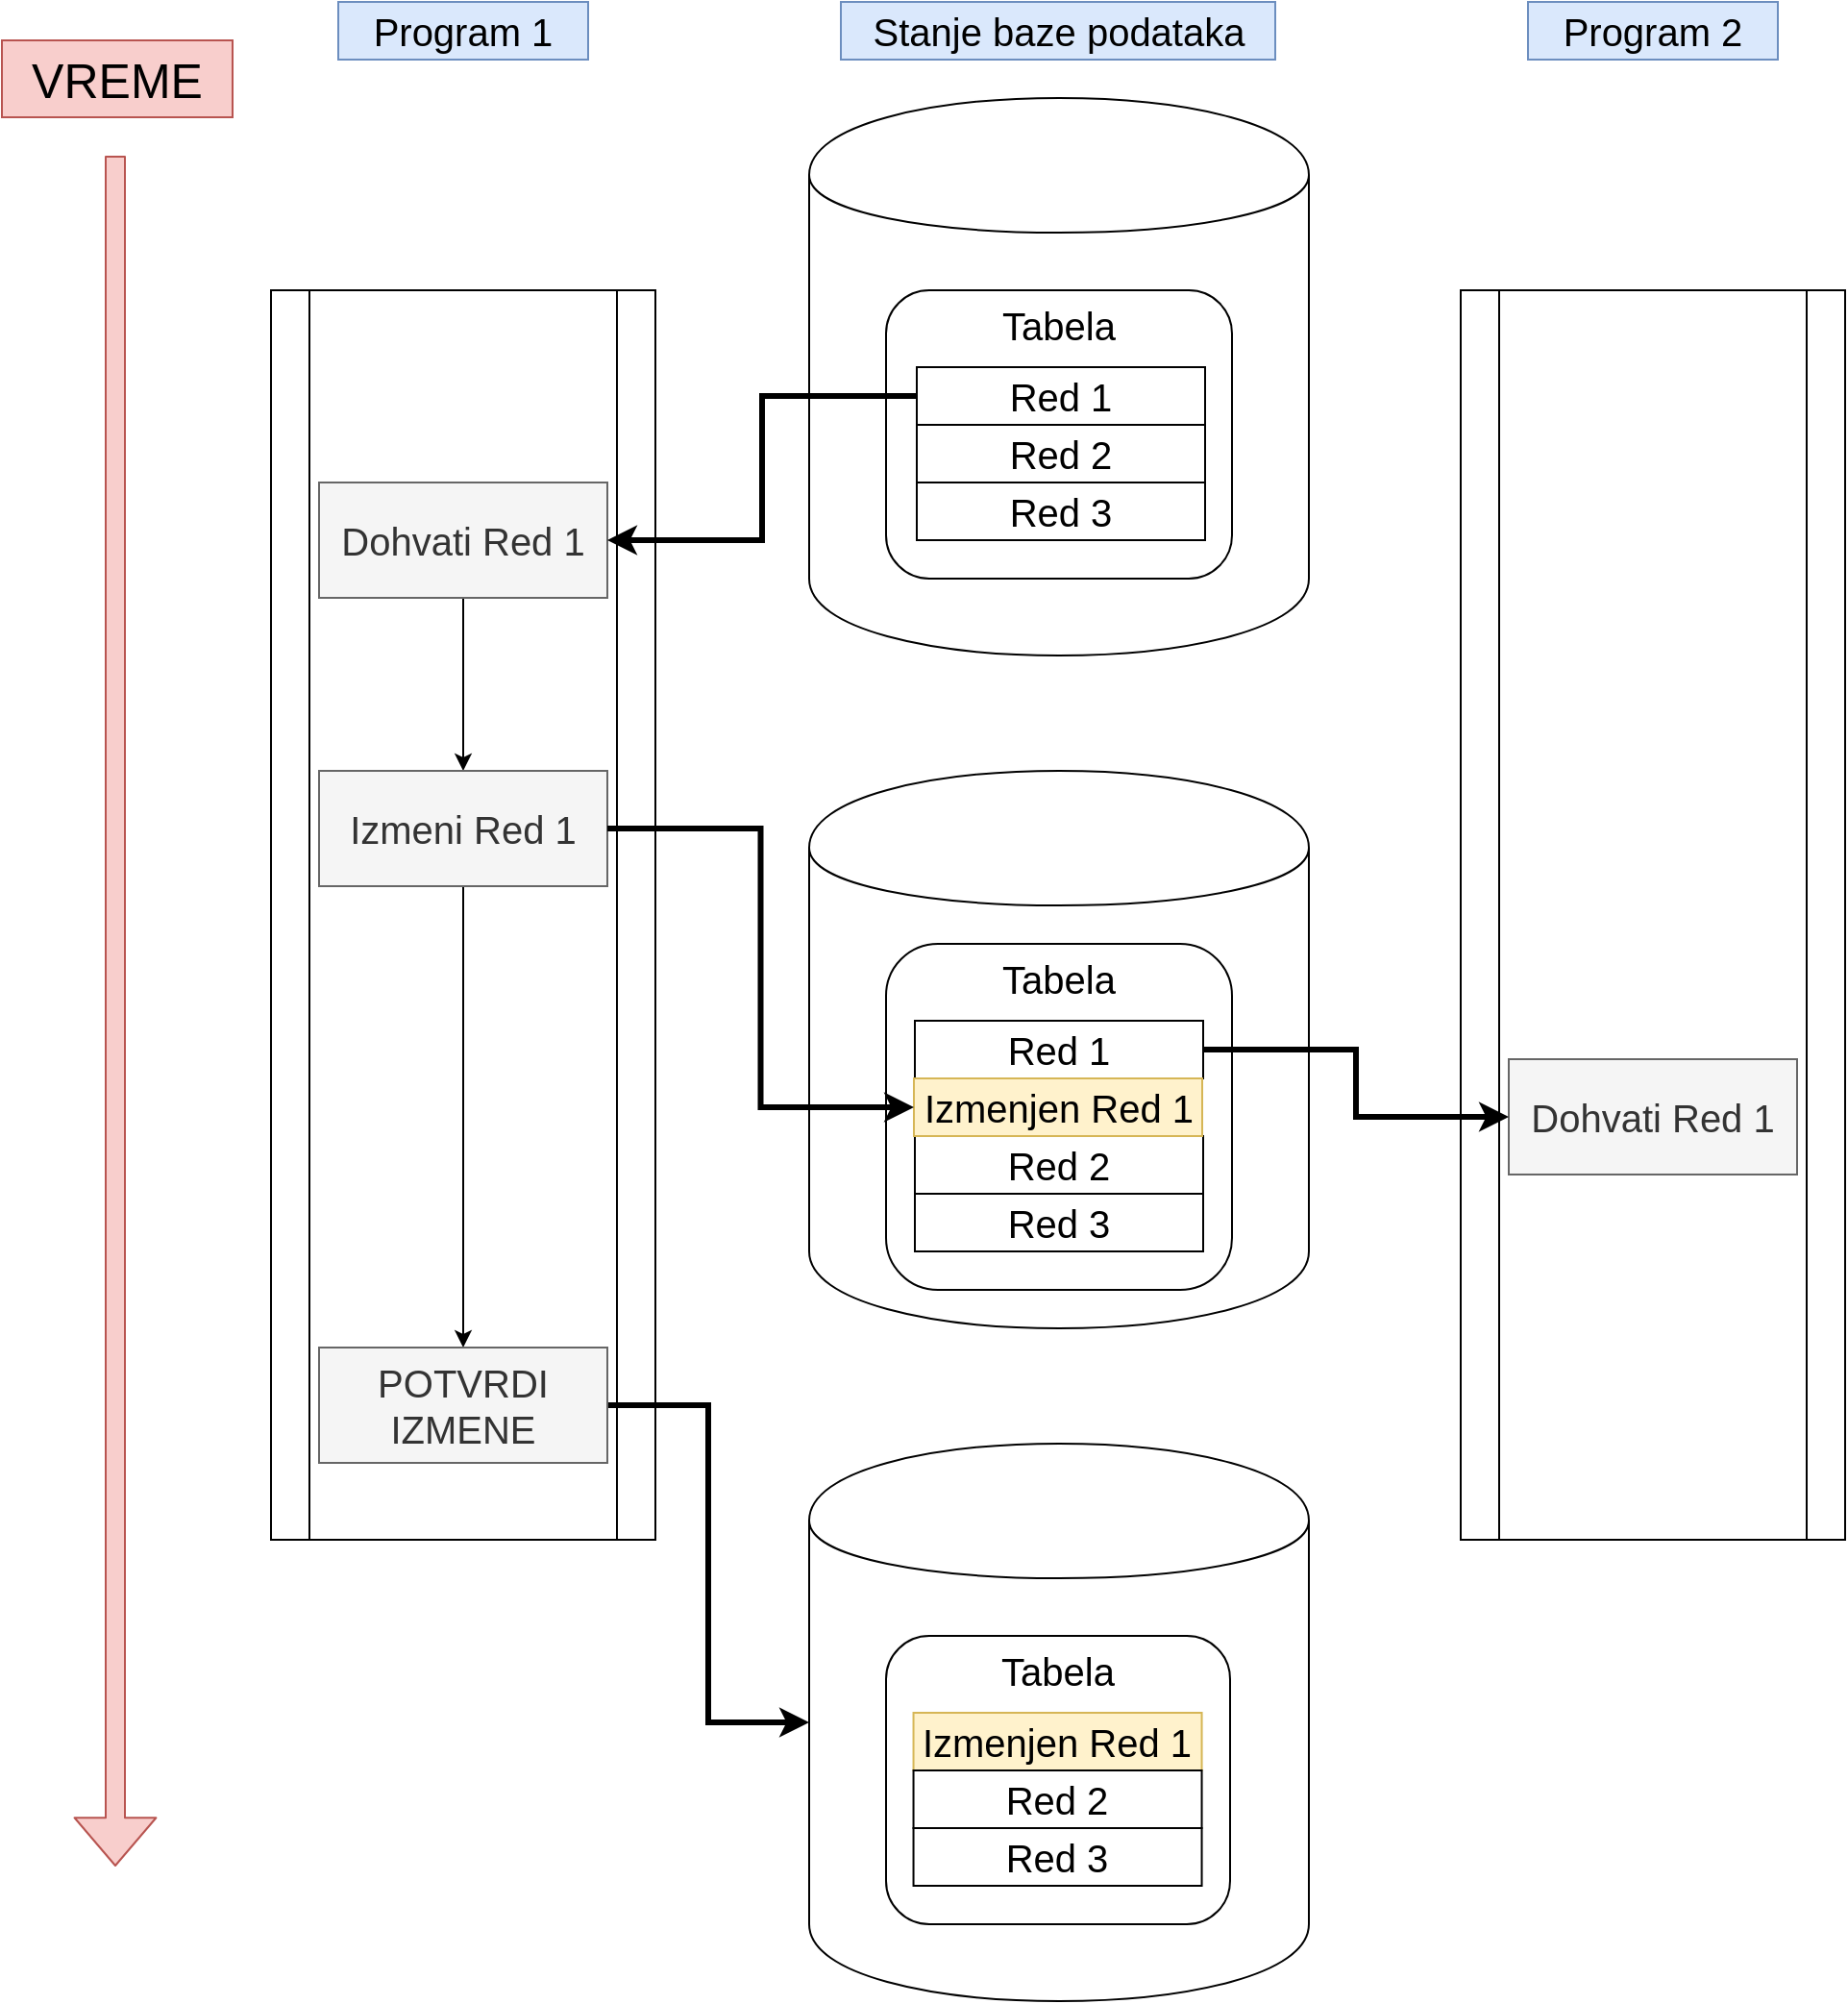 <mxfile version="11.3.0" type="device" pages="1"><diagram id="J8XDwqtPJ2iqr0Ut4vWG" name="Page-1"><mxGraphModel dx="1551" dy="1151" grid="1" gridSize="10" guides="1" tooltips="1" connect="1" arrows="1" fold="1" page="1" pageScale="1" pageWidth="850" pageHeight="1100" math="0" shadow="0"><root><mxCell id="0"/><mxCell id="1" parent="0"/><mxCell id="MhXfpCFOzw-qpu2R7O6C-17" value="" style="shape=process;whiteSpace=wrap;html=1;backgroundOutline=1;verticalAlign=top;fontSize=20;" vertex="1" parent="1"><mxGeometry x="230" y="200" width="200" height="650" as="geometry"/></mxCell><mxCell id="MhXfpCFOzw-qpu2R7O6C-35" style="edgeStyle=orthogonalEdgeStyle;rounded=0;orthogonalLoop=1;jettySize=auto;html=1;exitX=0.5;exitY=1;exitDx=0;exitDy=0;entryX=0.5;entryY=0;entryDx=0;entryDy=0;fontSize=20;" edge="1" parent="1" source="MhXfpCFOzw-qpu2R7O6C-18" target="MhXfpCFOzw-qpu2R7O6C-19"><mxGeometry relative="1" as="geometry"/></mxCell><mxCell id="MhXfpCFOzw-qpu2R7O6C-18" value="Dohvati Red 1" style="text;html=1;strokeColor=#666666;fillColor=#f5f5f5;align=center;verticalAlign=middle;whiteSpace=wrap;rounded=0;fontColor=#333333;fontSize=20;" vertex="1" parent="1"><mxGeometry x="255" y="300" width="150" height="60" as="geometry"/></mxCell><mxCell id="MhXfpCFOzw-qpu2R7O6C-48" style="edgeStyle=orthogonalEdgeStyle;rounded=0;orthogonalLoop=1;jettySize=auto;html=1;exitX=0.5;exitY=1;exitDx=0;exitDy=0;entryX=0.5;entryY=0;entryDx=0;entryDy=0;fontSize=20;" edge="1" parent="1" source="MhXfpCFOzw-qpu2R7O6C-19" target="MhXfpCFOzw-qpu2R7O6C-39"><mxGeometry relative="1" as="geometry"/></mxCell><mxCell id="MhXfpCFOzw-qpu2R7O6C-19" value="Izmeni Red 1" style="text;html=1;strokeColor=#666666;fillColor=#f5f5f5;align=center;verticalAlign=middle;whiteSpace=wrap;rounded=0;fontColor=#333333;fontSize=20;" vertex="1" parent="1"><mxGeometry x="255" y="450" width="150" height="60" as="geometry"/></mxCell><mxCell id="MhXfpCFOzw-qpu2R7O6C-20" value="" style="shape=process;whiteSpace=wrap;html=1;backgroundOutline=1;verticalAlign=top;fontSize=20;" vertex="1" parent="1"><mxGeometry x="849" y="200" width="200" height="650" as="geometry"/></mxCell><mxCell id="MhXfpCFOzw-qpu2R7O6C-21" value="Dohvati Red 1" style="text;html=1;strokeColor=#666666;fillColor=#f5f5f5;align=center;verticalAlign=middle;whiteSpace=wrap;rounded=0;fontColor=#333333;fontSize=20;" vertex="1" parent="1"><mxGeometry x="874" y="600" width="150" height="60" as="geometry"/></mxCell><mxCell id="MhXfpCFOzw-qpu2R7O6C-2" value="Stanje baze podataka" style="text;html=1;strokeColor=#6c8ebf;fillColor=#dae8fc;align=center;verticalAlign=middle;whiteSpace=wrap;rounded=0;fontSize=20;" vertex="1" parent="1"><mxGeometry x="526.5" y="50" width="226" height="30" as="geometry"/></mxCell><mxCell id="MhXfpCFOzw-qpu2R7O6C-24" value="Program 1" style="text;html=1;strokeColor=#6c8ebf;fillColor=#dae8fc;align=center;verticalAlign=middle;whiteSpace=wrap;rounded=0;fontSize=20;" vertex="1" parent="1"><mxGeometry x="265" y="50" width="130" height="30" as="geometry"/></mxCell><mxCell id="MhXfpCFOzw-qpu2R7O6C-25" value="Program 2" style="text;html=1;strokeColor=#6c8ebf;fillColor=#dae8fc;align=center;verticalAlign=middle;whiteSpace=wrap;rounded=0;fontSize=20;" vertex="1" parent="1"><mxGeometry x="884" y="50" width="130" height="30" as="geometry"/></mxCell><mxCell id="MhXfpCFOzw-qpu2R7O6C-47" style="edgeStyle=orthogonalEdgeStyle;rounded=0;orthogonalLoop=1;jettySize=auto;html=1;exitX=1;exitY=0.5;exitDx=0;exitDy=0;entryX=0;entryY=0.5;entryDx=0;entryDy=0;fontSize=20;strokeWidth=3;" edge="1" parent="1" source="MhXfpCFOzw-qpu2R7O6C-39" target="MhXfpCFOzw-qpu2R7O6C-41"><mxGeometry relative="1" as="geometry"/></mxCell><mxCell id="MhXfpCFOzw-qpu2R7O6C-39" value="POTVRDI IZMENE" style="text;html=1;strokeColor=#666666;fillColor=#f5f5f5;align=center;verticalAlign=middle;whiteSpace=wrap;rounded=0;fontColor=#333333;fontSize=20;" vertex="1" parent="1"><mxGeometry x="255" y="750" width="150" height="60" as="geometry"/></mxCell><mxCell id="MhXfpCFOzw-qpu2R7O6C-49" value="" style="shape=flexArrow;endArrow=classic;html=1;fontSize=17;fillColor=#f8cecc;strokeColor=#b85450;endWidth=31.429;endSize=7.957;" edge="1" parent="1"><mxGeometry width="50" height="50" relative="1" as="geometry"><mxPoint x="149" y="130" as="sourcePoint"/><mxPoint x="149" y="1020" as="targetPoint"/></mxGeometry></mxCell><mxCell id="MhXfpCFOzw-qpu2R7O6C-50" value="VREME" style="text;html=1;strokeColor=#b85450;fillColor=#f8cecc;align=center;verticalAlign=middle;whiteSpace=wrap;rounded=0;fontSize=25;" vertex="1" parent="1"><mxGeometry x="90" y="70" width="120" height="40" as="geometry"/></mxCell><mxCell id="MhXfpCFOzw-qpu2R7O6C-1" value="" style="shape=cylinder;whiteSpace=wrap;html=1;boundedLbl=1;backgroundOutline=1;verticalAlign=middle;labelPosition=center;verticalLabelPosition=middle;align=center;fontSize=20;" vertex="1" parent="1"><mxGeometry x="510" y="100" width="260" height="290" as="geometry"/></mxCell><mxCell id="MhXfpCFOzw-qpu2R7O6C-16" value="" style="group;fontSize=20;" vertex="1" connectable="0" parent="1"><mxGeometry x="550" y="200" width="180" height="150" as="geometry"/></mxCell><mxCell id="MhXfpCFOzw-qpu2R7O6C-8" value="Tabela" style="rounded=1;whiteSpace=wrap;html=1;verticalAlign=top;fontSize=20;" vertex="1" parent="MhXfpCFOzw-qpu2R7O6C-16"><mxGeometry width="180" height="150" as="geometry"/></mxCell><mxCell id="MhXfpCFOzw-qpu2R7O6C-4" value="Red 1" style="rounded=0;whiteSpace=wrap;html=1;fontSize=20;" vertex="1" parent="MhXfpCFOzw-qpu2R7O6C-16"><mxGeometry x="16" y="40" width="150" height="30" as="geometry"/></mxCell><mxCell id="MhXfpCFOzw-qpu2R7O6C-5" value="Red 2" style="rounded=0;whiteSpace=wrap;html=1;fontSize=20;" vertex="1" parent="MhXfpCFOzw-qpu2R7O6C-16"><mxGeometry x="16" y="70" width="150" height="30" as="geometry"/></mxCell><mxCell id="MhXfpCFOzw-qpu2R7O6C-6" value="Red 3" style="rounded=0;whiteSpace=wrap;html=1;fontSize=20;" vertex="1" parent="MhXfpCFOzw-qpu2R7O6C-16"><mxGeometry x="16" y="100" width="150" height="30" as="geometry"/></mxCell><mxCell id="MhXfpCFOzw-qpu2R7O6C-27" value="" style="shape=cylinder;whiteSpace=wrap;html=1;boundedLbl=1;backgroundOutline=1;verticalAlign=middle;labelPosition=center;verticalLabelPosition=middle;align=center;fontSize=20;" vertex="1" parent="1"><mxGeometry x="510" y="450" width="260" height="290" as="geometry"/></mxCell><mxCell id="MhXfpCFOzw-qpu2R7O6C-41" value="" style="shape=cylinder;whiteSpace=wrap;html=1;boundedLbl=1;backgroundOutline=1;verticalAlign=middle;labelPosition=center;verticalLabelPosition=middle;align=center;fontSize=20;" vertex="1" parent="1"><mxGeometry x="510" y="800" width="260" height="290" as="geometry"/></mxCell><mxCell id="MhXfpCFOzw-qpu2R7O6C-42" value="" style="group;fontSize=20;" vertex="1" connectable="0" parent="1"><mxGeometry x="550" y="900" width="180" height="150" as="geometry"/></mxCell><mxCell id="MhXfpCFOzw-qpu2R7O6C-43" value="Tabela" style="rounded=1;whiteSpace=wrap;html=1;verticalAlign=top;fontSize=20;" vertex="1" parent="MhXfpCFOzw-qpu2R7O6C-42"><mxGeometry width="179" height="150" as="geometry"/></mxCell><mxCell id="MhXfpCFOzw-qpu2R7O6C-44" value="Izmenjen Red 1" style="rounded=0;whiteSpace=wrap;html=1;fillColor=#fff2cc;strokeColor=#d6b656;fontSize=20;" vertex="1" parent="MhXfpCFOzw-qpu2R7O6C-42"><mxGeometry x="14.276" y="40" width="150" height="30" as="geometry"/></mxCell><mxCell id="MhXfpCFOzw-qpu2R7O6C-45" value="Red 2" style="rounded=0;whiteSpace=wrap;html=1;fontSize=20;" vertex="1" parent="MhXfpCFOzw-qpu2R7O6C-42"><mxGeometry x="14.276" y="70" width="150" height="30" as="geometry"/></mxCell><mxCell id="MhXfpCFOzw-qpu2R7O6C-46" value="Red 3" style="rounded=0;whiteSpace=wrap;html=1;fontSize=20;" vertex="1" parent="MhXfpCFOzw-qpu2R7O6C-42"><mxGeometry x="14.276" y="100" width="150" height="30" as="geometry"/></mxCell><mxCell id="MhXfpCFOzw-qpu2R7O6C-34" style="edgeStyle=orthogonalEdgeStyle;rounded=0;orthogonalLoop=1;jettySize=auto;html=1;exitX=0;exitY=0.5;exitDx=0;exitDy=0;entryX=1;entryY=0.5;entryDx=0;entryDy=0;fontSize=20;strokeWidth=3;" edge="1" parent="1" source="MhXfpCFOzw-qpu2R7O6C-4" target="MhXfpCFOzw-qpu2R7O6C-18"><mxGeometry relative="1" as="geometry"/></mxCell><mxCell id="MhXfpCFOzw-qpu2R7O6C-29" value="Tabela" style="rounded=1;whiteSpace=wrap;html=1;verticalAlign=top;fontSize=20;" vertex="1" parent="1"><mxGeometry x="550" y="540" width="180" height="180" as="geometry"/></mxCell><mxCell id="MhXfpCFOzw-qpu2R7O6C-30" value="Red 1" style="rounded=0;whiteSpace=wrap;html=1;fontSize=20;" vertex="1" parent="1"><mxGeometry x="565" y="580" width="150" height="30" as="geometry"/></mxCell><mxCell id="MhXfpCFOzw-qpu2R7O6C-31" value="Red 2" style="rounded=0;whiteSpace=wrap;html=1;fontSize=20;" vertex="1" parent="1"><mxGeometry x="565" y="640" width="150" height="30" as="geometry"/></mxCell><mxCell id="MhXfpCFOzw-qpu2R7O6C-32" value="Red 3" style="rounded=0;whiteSpace=wrap;html=1;fontSize=20;" vertex="1" parent="1"><mxGeometry x="565" y="670" width="150" height="30" as="geometry"/></mxCell><mxCell id="MhXfpCFOzw-qpu2R7O6C-33" value="Izmenjen Red 1" style="rounded=0;whiteSpace=wrap;html=1;fillColor=#fff2cc;strokeColor=#d6b656;fontSize=20;" vertex="1" parent="1"><mxGeometry x="564.5" y="610" width="150" height="30" as="geometry"/></mxCell><mxCell id="MhXfpCFOzw-qpu2R7O6C-36" style="edgeStyle=orthogonalEdgeStyle;rounded=0;orthogonalLoop=1;jettySize=auto;html=1;exitX=1;exitY=0.5;exitDx=0;exitDy=0;entryX=0;entryY=0.5;entryDx=0;entryDy=0;fontSize=20;strokeWidth=3;" edge="1" parent="1" source="MhXfpCFOzw-qpu2R7O6C-19" target="MhXfpCFOzw-qpu2R7O6C-33"><mxGeometry relative="1" as="geometry"/></mxCell><mxCell id="MhXfpCFOzw-qpu2R7O6C-37" style="edgeStyle=orthogonalEdgeStyle;rounded=0;orthogonalLoop=1;jettySize=auto;html=1;exitX=1;exitY=0.5;exitDx=0;exitDy=0;entryX=0;entryY=0.5;entryDx=0;entryDy=0;fontSize=20;strokeWidth=3;" edge="1" parent="1" source="MhXfpCFOzw-qpu2R7O6C-30" target="MhXfpCFOzw-qpu2R7O6C-21"><mxGeometry relative="1" as="geometry"/></mxCell></root></mxGraphModel></diagram></mxfile>